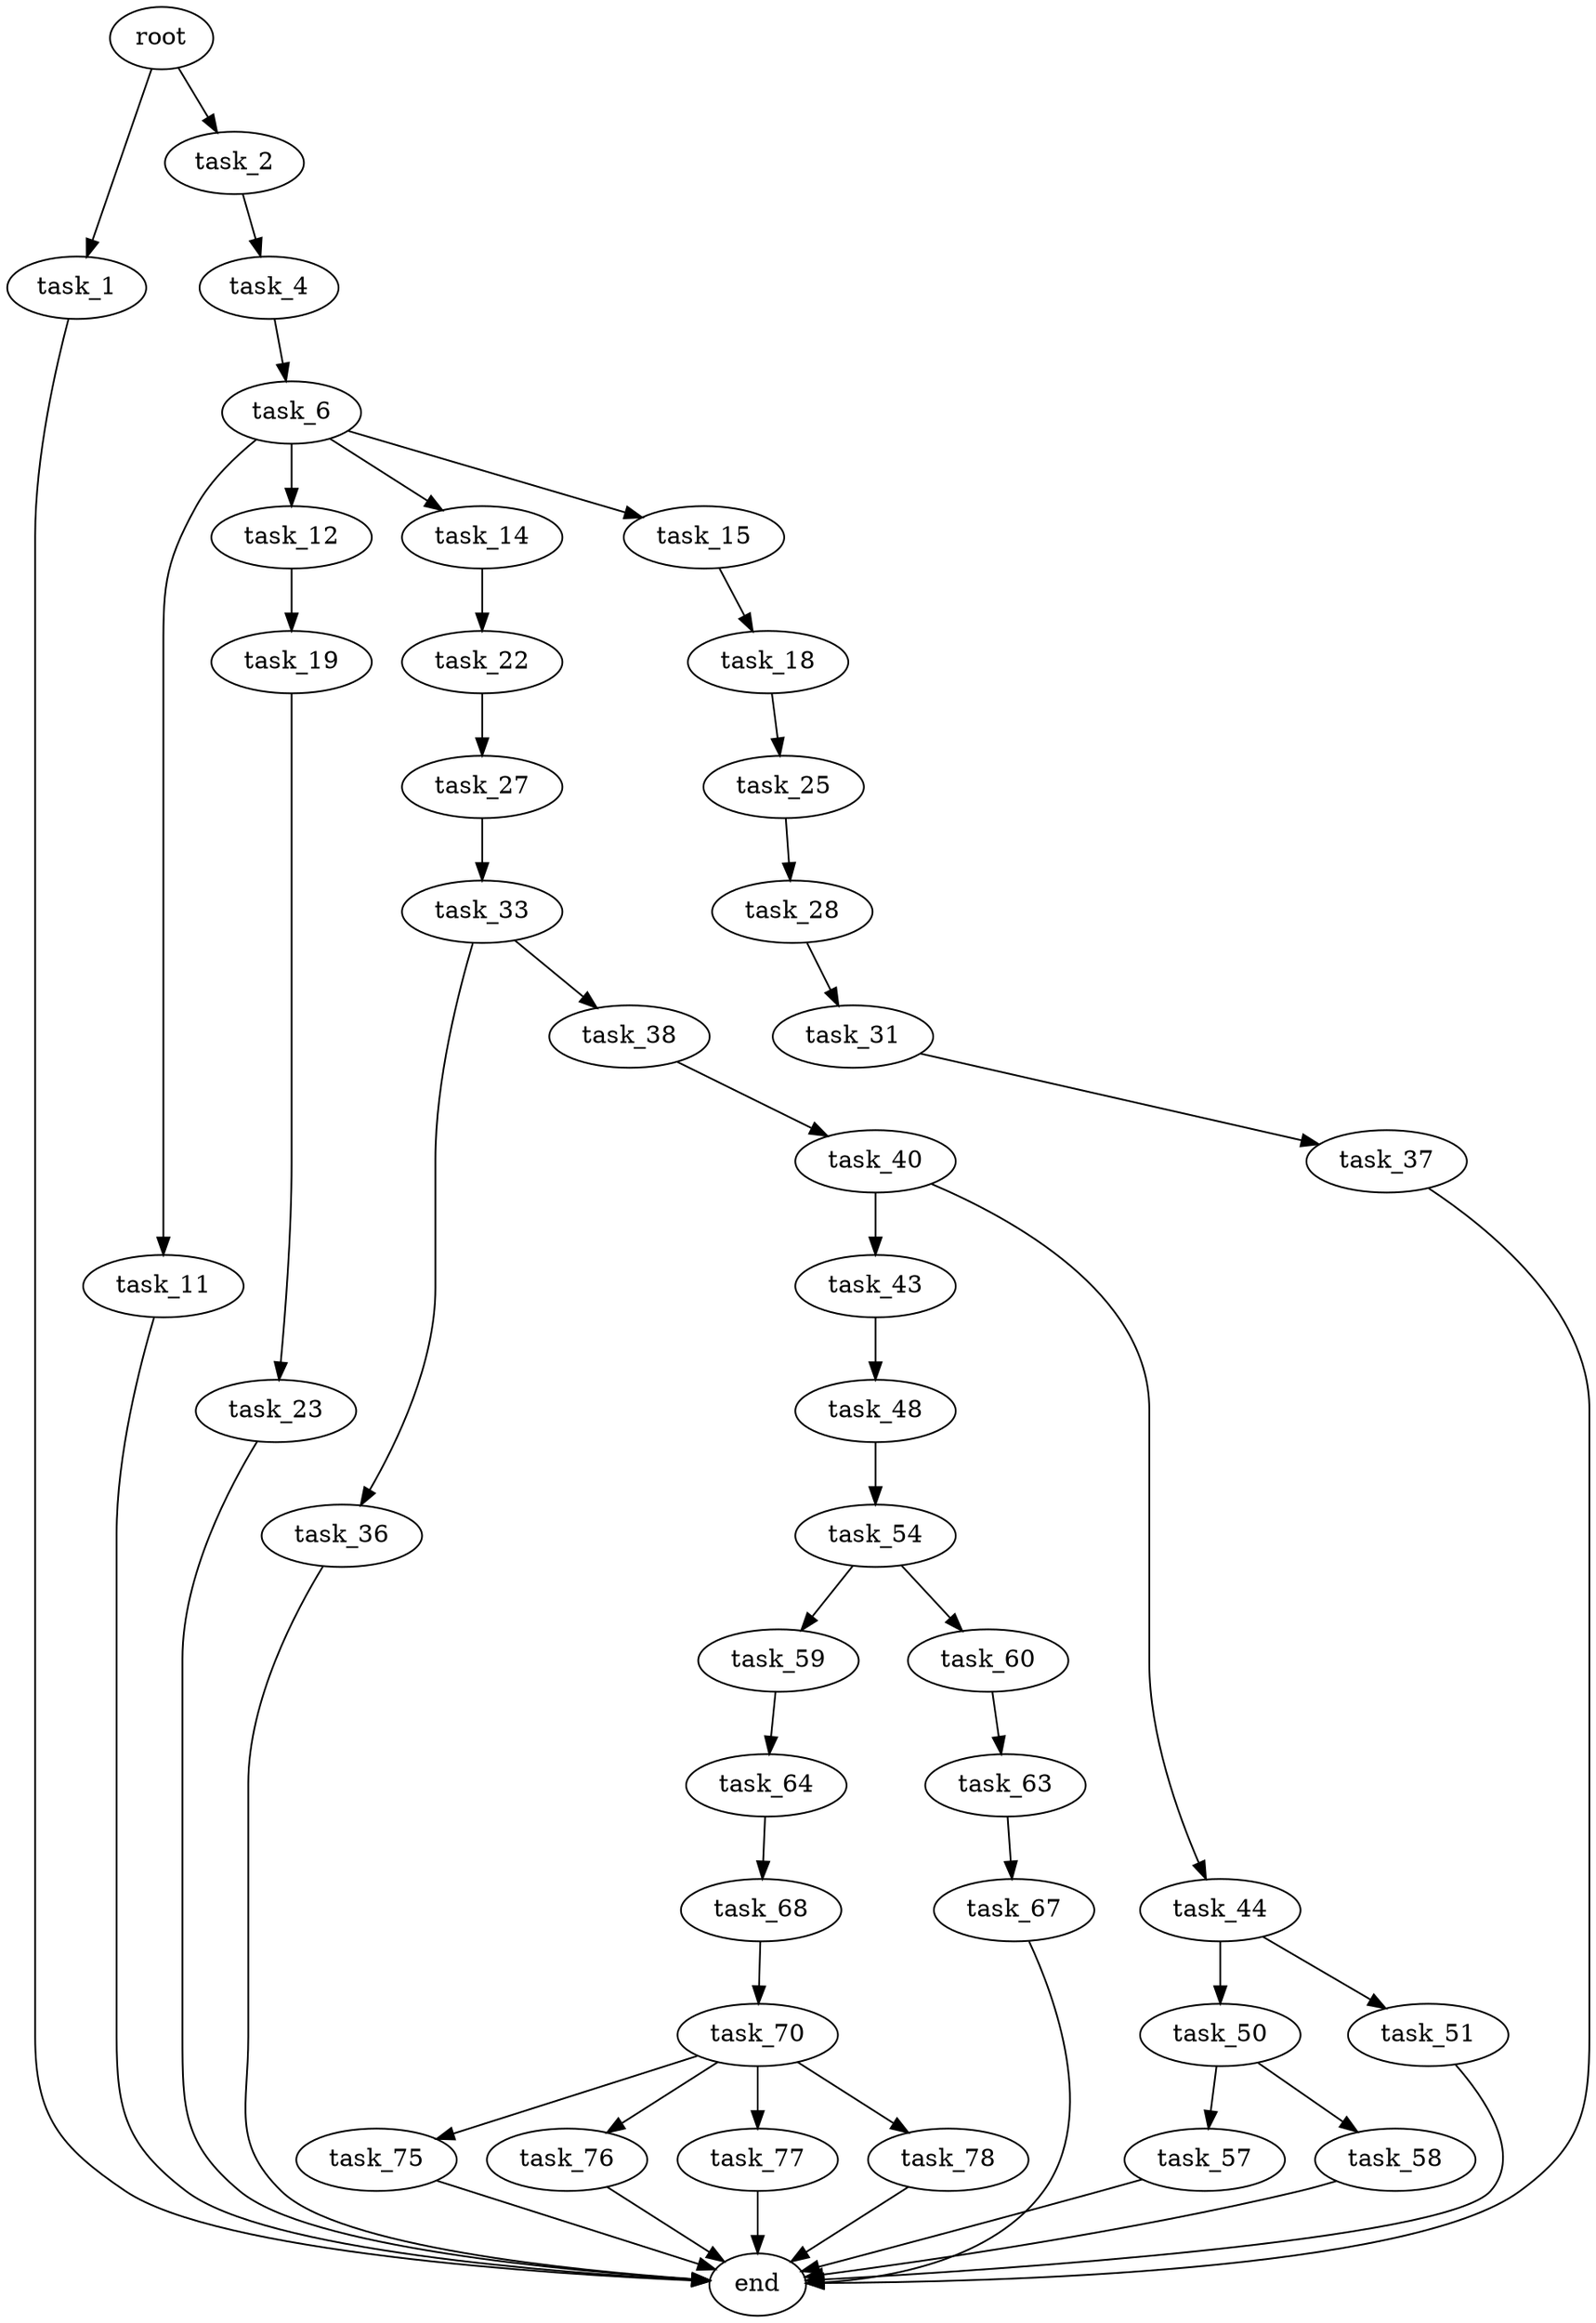 digraph G {
  root [size="0.000000"];
  task_1 [size="68719476736.000000"];
  task_2 [size="5340859770.000000"];
  task_4 [size="68719476736.000000"];
  task_6 [size="451797076186.000000"];
  task_11 [size="381574260416.000000"];
  task_12 [size="231928233984.000000"];
  task_14 [size="8589934592.000000"];
  task_15 [size="829001535367.000000"];
  task_18 [size="368293445632.000000"];
  task_19 [size="9626900785.000000"];
  task_22 [size="8589934592.000000"];
  task_23 [size="88769559824.000000"];
  task_25 [size="76434919940.000000"];
  task_27 [size="16762924185.000000"];
  task_28 [size="359747924483.000000"];
  task_31 [size="25248123869.000000"];
  task_33 [size="524515149208.000000"];
  task_36 [size="782757789696.000000"];
  task_37 [size="368293445632.000000"];
  task_38 [size="8589934592.000000"];
  task_40 [size="19266562901.000000"];
  task_43 [size="28264086878.000000"];
  task_44 [size="418116036665.000000"];
  task_48 [size="37894776071.000000"];
  task_50 [size="65609519775.000000"];
  task_51 [size="549755813888.000000"];
  task_54 [size="28991029248.000000"];
  task_57 [size="209083122753.000000"];
  task_58 [size="91943796676.000000"];
  task_59 [size="11962398201.000000"];
  task_60 [size="27418618238.000000"];
  task_63 [size="782757789696.000000"];
  task_64 [size="4861117775.000000"];
  task_67 [size="24481659991.000000"];
  task_68 [size="231928233984.000000"];
  task_70 [size="117285738477.000000"];
  task_75 [size="23703168905.000000"];
  task_76 [size="134217728000.000000"];
  task_77 [size="11533287884.000000"];
  task_78 [size="134217728000.000000"];
  end [size="0.000000"];

  root -> task_1 [size="1.000000"];
  root -> task_2 [size="1.000000"];
  task_1 -> end [size="1.000000"];
  task_2 -> task_4 [size="134217728.000000"];
  task_4 -> task_6 [size="134217728.000000"];
  task_6 -> task_11 [size="411041792.000000"];
  task_6 -> task_12 [size="411041792.000000"];
  task_6 -> task_14 [size="411041792.000000"];
  task_6 -> task_15 [size="411041792.000000"];
  task_11 -> end [size="1.000000"];
  task_12 -> task_19 [size="301989888.000000"];
  task_14 -> task_22 [size="33554432.000000"];
  task_15 -> task_18 [size="679477248.000000"];
  task_18 -> task_25 [size="411041792.000000"];
  task_19 -> task_23 [size="536870912.000000"];
  task_22 -> task_27 [size="33554432.000000"];
  task_23 -> end [size="1.000000"];
  task_25 -> task_28 [size="209715200.000000"];
  task_27 -> task_33 [size="679477248.000000"];
  task_28 -> task_31 [size="301989888.000000"];
  task_31 -> task_37 [size="411041792.000000"];
  task_33 -> task_36 [size="838860800.000000"];
  task_33 -> task_38 [size="838860800.000000"];
  task_36 -> end [size="1.000000"];
  task_37 -> end [size="1.000000"];
  task_38 -> task_40 [size="33554432.000000"];
  task_40 -> task_43 [size="411041792.000000"];
  task_40 -> task_44 [size="411041792.000000"];
  task_43 -> task_48 [size="536870912.000000"];
  task_44 -> task_50 [size="301989888.000000"];
  task_44 -> task_51 [size="301989888.000000"];
  task_48 -> task_54 [size="838860800.000000"];
  task_50 -> task_57 [size="75497472.000000"];
  task_50 -> task_58 [size="75497472.000000"];
  task_51 -> end [size="1.000000"];
  task_54 -> task_59 [size="75497472.000000"];
  task_54 -> task_60 [size="75497472.000000"];
  task_57 -> end [size="1.000000"];
  task_58 -> end [size="1.000000"];
  task_59 -> task_64 [size="209715200.000000"];
  task_60 -> task_63 [size="838860800.000000"];
  task_63 -> task_67 [size="679477248.000000"];
  task_64 -> task_68 [size="134217728.000000"];
  task_67 -> end [size="1.000000"];
  task_68 -> task_70 [size="301989888.000000"];
  task_70 -> task_75 [size="209715200.000000"];
  task_70 -> task_76 [size="209715200.000000"];
  task_70 -> task_77 [size="209715200.000000"];
  task_70 -> task_78 [size="209715200.000000"];
  task_75 -> end [size="1.000000"];
  task_76 -> end [size="1.000000"];
  task_77 -> end [size="1.000000"];
  task_78 -> end [size="1.000000"];
}
